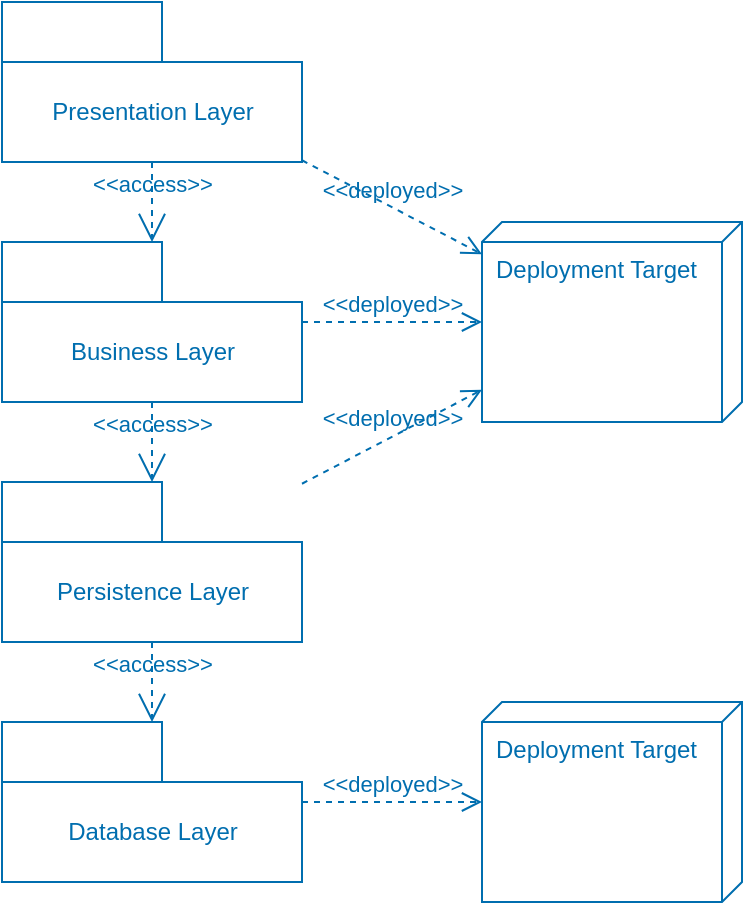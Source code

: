 <mxfile>
    <diagram id="KHN87y3OLuKudrtNCYsX" name="Page-1">
        <mxGraphModel dx="640" dy="548" grid="1" gridSize="10" guides="1" tooltips="1" connect="1" arrows="1" fold="1" page="1" pageScale="1" pageWidth="850" pageHeight="1100" math="0" shadow="0">
            <root>
                <mxCell id="0"/>
                <mxCell id="1" parent="0"/>
                <mxCell id="2" value="Presentation Layer" style="shape=folder;fontStyle=0;tabWidth=80;tabHeight=30;tabPosition=left;html=1;boundedLbl=1;fillColor=none;fontColor=#006EAF;strokeColor=#006EAF;" parent="1" vertex="1">
                    <mxGeometry x="40" y="40" width="150" height="80" as="geometry"/>
                </mxCell>
                <mxCell id="3" value="Business Layer" style="shape=folder;fontStyle=0;tabWidth=80;tabHeight=30;tabPosition=left;html=1;boundedLbl=1;fillColor=none;fontColor=#006EAF;strokeColor=#006EAF;" parent="1" vertex="1">
                    <mxGeometry x="40" y="160" width="150" height="80" as="geometry"/>
                </mxCell>
                <mxCell id="4" value="Persistence Layer" style="shape=folder;fontStyle=0;tabWidth=80;tabHeight=30;tabPosition=left;html=1;boundedLbl=1;fillColor=none;fontColor=#006EAF;strokeColor=#006EAF;" parent="1" vertex="1">
                    <mxGeometry x="40" y="280" width="150" height="80" as="geometry"/>
                </mxCell>
                <mxCell id="5" value="Database Layer" style="shape=folder;fontStyle=0;tabWidth=80;tabHeight=30;tabPosition=left;html=1;boundedLbl=1;fillColor=none;fontColor=#006EAF;strokeColor=#006EAF;" parent="1" vertex="1">
                    <mxGeometry x="40" y="400" width="150" height="80" as="geometry"/>
                </mxCell>
                <mxCell id="7" value="&amp;lt;&amp;lt;access&amp;gt;&amp;gt;" style="edgeStyle=none;html=1;endArrow=open;endSize=12;dashed=1;verticalAlign=bottom;fontColor=#006EAF;fillColor=#1ba1e2;strokeColor=#006EAF;labelBackgroundColor=none;" parent="1" edge="1">
                    <mxGeometry width="160" relative="1" as="geometry">
                        <mxPoint x="115" y="120" as="sourcePoint"/>
                        <mxPoint x="115" y="160" as="targetPoint"/>
                    </mxGeometry>
                </mxCell>
                <mxCell id="8" value="&amp;lt;&amp;lt;access&amp;gt;&amp;gt;" style="edgeStyle=none;html=1;endArrow=open;endSize=12;dashed=1;verticalAlign=bottom;fontColor=#006EAF;fillColor=#1ba1e2;strokeColor=#006EAF;labelBackgroundColor=none;" parent="1" source="3" target="4" edge="1">
                    <mxGeometry width="160" relative="1" as="geometry">
                        <mxPoint x="125" y="130" as="sourcePoint"/>
                        <mxPoint x="125" y="170" as="targetPoint"/>
                    </mxGeometry>
                </mxCell>
                <mxCell id="9" value="&amp;lt;&amp;lt;access&amp;gt;&amp;gt;" style="edgeStyle=none;html=1;endArrow=open;endSize=12;dashed=1;verticalAlign=bottom;fontColor=#006EAF;fillColor=#1ba1e2;strokeColor=#006EAF;labelBackgroundColor=none;" parent="1" source="4" target="5" edge="1">
                    <mxGeometry width="160" relative="1" as="geometry">
                        <mxPoint x="125" y="250" as="sourcePoint"/>
                        <mxPoint x="125" y="290" as="targetPoint"/>
                    </mxGeometry>
                </mxCell>
                <mxCell id="10" value="Deployment Target" style="verticalAlign=top;align=left;shape=cube;size=10;direction=south;fontStyle=0;html=1;boundedLbl=1;spacingLeft=5;fontColor=#006EAF;fillColor=none;strokeColor=#006EAF;" parent="1" vertex="1">
                    <mxGeometry x="280" y="150" width="130" height="100" as="geometry"/>
                </mxCell>
                <mxCell id="12" value="&amp;lt;&amp;lt;deployed&amp;gt;&amp;gt;" style="endArrow=open;startArrow=none;endFill=0;startFill=0;endSize=8;html=1;verticalAlign=bottom;dashed=1;labelBackgroundColor=none;fontColor=#006EAF;fillColor=#1ba1e2;strokeColor=#006EAF;" parent="1" source="2" target="10" edge="1">
                    <mxGeometry width="160" relative="1" as="geometry">
                        <mxPoint x="260" y="290" as="sourcePoint"/>
                        <mxPoint x="420" y="290" as="targetPoint"/>
                    </mxGeometry>
                </mxCell>
                <mxCell id="13" value="&amp;lt;&amp;lt;deployed&amp;gt;&amp;gt;" style="endArrow=open;startArrow=none;endFill=0;startFill=0;endSize=8;html=1;verticalAlign=bottom;dashed=1;labelBackgroundColor=none;fontColor=#006EAF;fillColor=#1ba1e2;strokeColor=#006EAF;" parent="1" source="3" target="10" edge="1">
                    <mxGeometry width="160" relative="1" as="geometry">
                        <mxPoint x="176.111" y="130" as="sourcePoint"/>
                        <mxPoint x="291.111" y="220" as="targetPoint"/>
                    </mxGeometry>
                </mxCell>
                <mxCell id="14" value="&amp;lt;&amp;lt;deployed&amp;gt;&amp;gt;" style="endArrow=open;startArrow=none;endFill=0;startFill=0;endSize=8;html=1;verticalAlign=bottom;dashed=1;labelBackgroundColor=none;fontColor=#006EAF;fillColor=#1ba1e2;strokeColor=#006EAF;" parent="1" source="4" target="10" edge="1">
                    <mxGeometry width="160" relative="1" as="geometry">
                        <mxPoint x="200" y="229.565" as="sourcePoint"/>
                        <mxPoint x="290" y="253.043" as="targetPoint"/>
                    </mxGeometry>
                </mxCell>
                <mxCell id="15" value="&amp;lt;&amp;lt;deployed&amp;gt;&amp;gt;" style="endArrow=open;startArrow=none;endFill=0;startFill=0;endSize=8;html=1;verticalAlign=bottom;dashed=1;labelBackgroundColor=none;fontColor=#006EAF;fillColor=#1ba1e2;strokeColor=#006EAF;" parent="1" source="5" target="16" edge="1">
                    <mxGeometry width="160" relative="1" as="geometry">
                        <mxPoint x="200" y="310.435" as="sourcePoint"/>
                        <mxPoint x="290" y="286.957" as="targetPoint"/>
                    </mxGeometry>
                </mxCell>
                <mxCell id="16" value="Deployment Target" style="verticalAlign=top;align=left;shape=cube;size=10;direction=south;fontStyle=0;html=1;boundedLbl=1;spacingLeft=5;fontColor=#006EAF;fillColor=none;strokeColor=#006EAF;" parent="1" vertex="1">
                    <mxGeometry x="280" y="390" width="130" height="100" as="geometry"/>
                </mxCell>
            </root>
        </mxGraphModel>
    </diagram>
</mxfile>